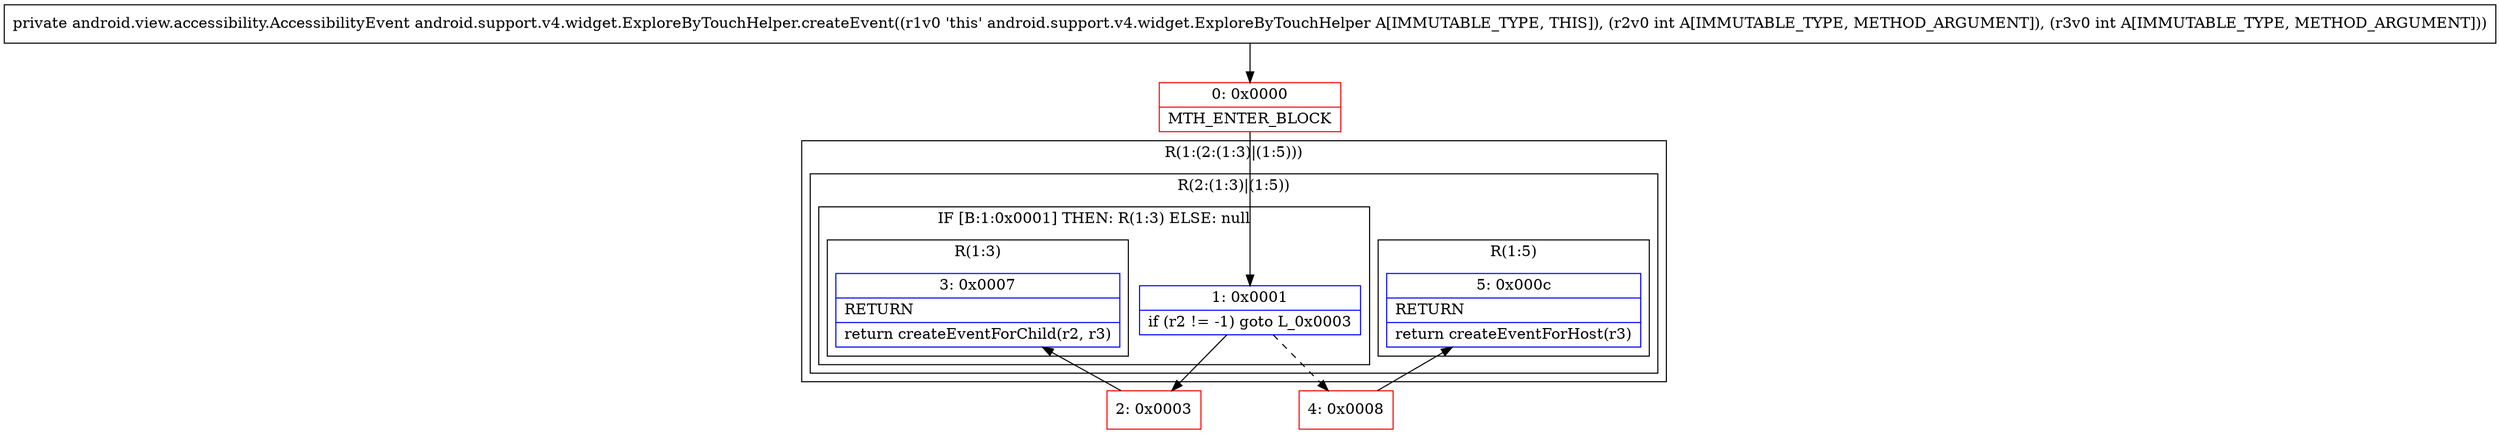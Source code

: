 digraph "CFG forandroid.support.v4.widget.ExploreByTouchHelper.createEvent(II)Landroid\/view\/accessibility\/AccessibilityEvent;" {
subgraph cluster_Region_1418608515 {
label = "R(1:(2:(1:3)|(1:5)))";
node [shape=record,color=blue];
subgraph cluster_Region_40159095 {
label = "R(2:(1:3)|(1:5))";
node [shape=record,color=blue];
subgraph cluster_IfRegion_1489104205 {
label = "IF [B:1:0x0001] THEN: R(1:3) ELSE: null";
node [shape=record,color=blue];
Node_1 [shape=record,label="{1\:\ 0x0001|if (r2 != \-1) goto L_0x0003\l}"];
subgraph cluster_Region_983020325 {
label = "R(1:3)";
node [shape=record,color=blue];
Node_3 [shape=record,label="{3\:\ 0x0007|RETURN\l|return createEventForChild(r2, r3)\l}"];
}
}
subgraph cluster_Region_532734419 {
label = "R(1:5)";
node [shape=record,color=blue];
Node_5 [shape=record,label="{5\:\ 0x000c|RETURN\l|return createEventForHost(r3)\l}"];
}
}
}
Node_0 [shape=record,color=red,label="{0\:\ 0x0000|MTH_ENTER_BLOCK\l}"];
Node_2 [shape=record,color=red,label="{2\:\ 0x0003}"];
Node_4 [shape=record,color=red,label="{4\:\ 0x0008}"];
MethodNode[shape=record,label="{private android.view.accessibility.AccessibilityEvent android.support.v4.widget.ExploreByTouchHelper.createEvent((r1v0 'this' android.support.v4.widget.ExploreByTouchHelper A[IMMUTABLE_TYPE, THIS]), (r2v0 int A[IMMUTABLE_TYPE, METHOD_ARGUMENT]), (r3v0 int A[IMMUTABLE_TYPE, METHOD_ARGUMENT])) }"];
MethodNode -> Node_0;
Node_1 -> Node_2;
Node_1 -> Node_4[style=dashed];
Node_0 -> Node_1;
Node_2 -> Node_3;
Node_4 -> Node_5;
}

